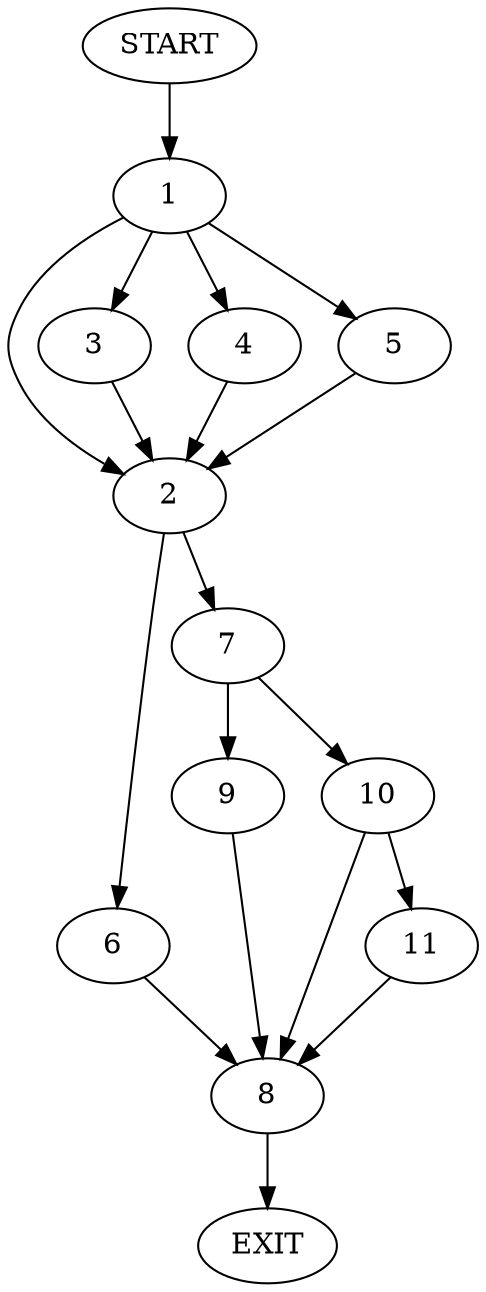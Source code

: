 digraph {
0 [label="START"]
12 [label="EXIT"]
0 -> 1
1 -> 2
1 -> 3
1 -> 4
1 -> 5
5 -> 2
2 -> 6
2 -> 7
3 -> 2
4 -> 2
6 -> 8
7 -> 9
7 -> 10
8 -> 12
10 -> 11
10 -> 8
9 -> 8
11 -> 8
}
